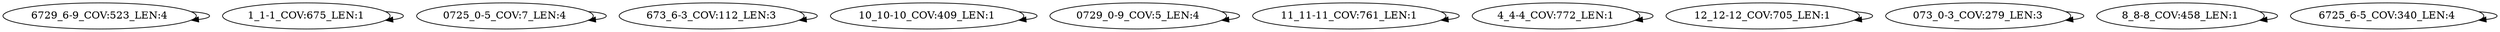 digraph G {
    "6729_6-9_COV:523_LEN:4" -> "6729_6-9_COV:523_LEN:4";
    "1_1-1_COV:675_LEN:1" -> "1_1-1_COV:675_LEN:1";
    "0725_0-5_COV:7_LEN:4" -> "0725_0-5_COV:7_LEN:4";
    "673_6-3_COV:112_LEN:3" -> "673_6-3_COV:112_LEN:3";
    "10_10-10_COV:409_LEN:1" -> "10_10-10_COV:409_LEN:1";
    "0729_0-9_COV:5_LEN:4" -> "0729_0-9_COV:5_LEN:4";
    "11_11-11_COV:761_LEN:1" -> "11_11-11_COV:761_LEN:1";
    "4_4-4_COV:772_LEN:1" -> "4_4-4_COV:772_LEN:1";
    "12_12-12_COV:705_LEN:1" -> "12_12-12_COV:705_LEN:1";
    "073_0-3_COV:279_LEN:3" -> "073_0-3_COV:279_LEN:3";
    "8_8-8_COV:458_LEN:1" -> "8_8-8_COV:458_LEN:1";
    "6725_6-5_COV:340_LEN:4" -> "6725_6-5_COV:340_LEN:4";
}
